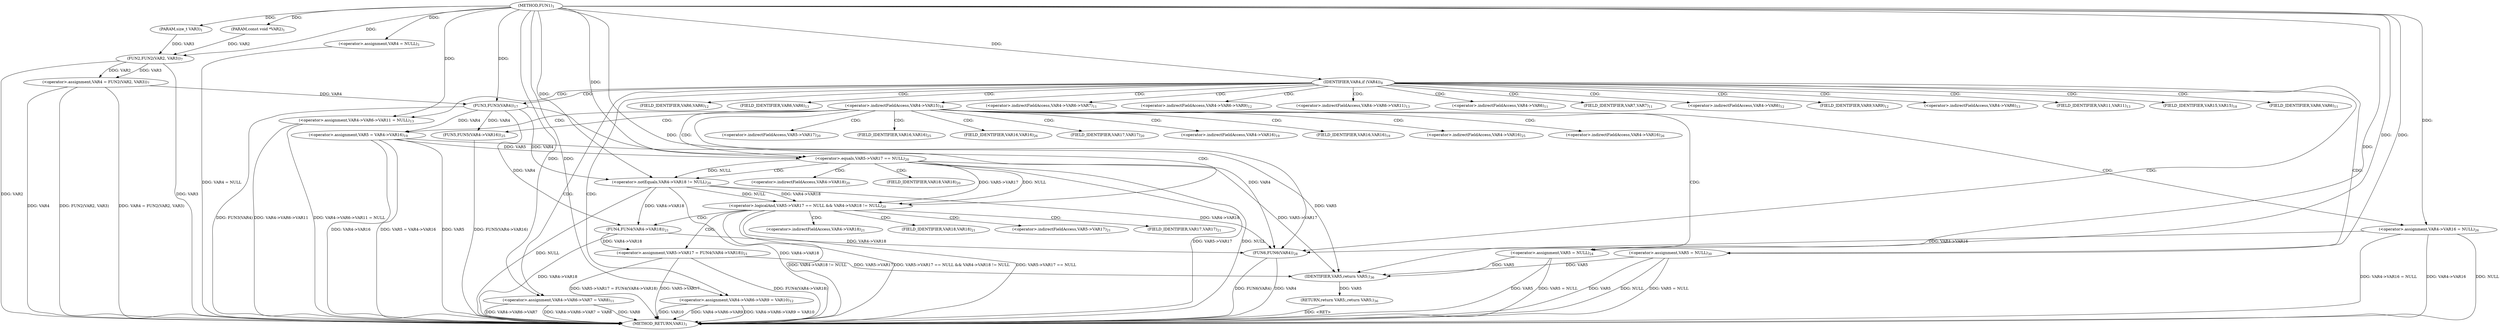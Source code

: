 digraph "FUN1" {  
"8" [label = <(METHOD,FUN1)<SUB>1</SUB>> ]
"102" [label = <(METHOD_RETURN,VAR1)<SUB>1</SUB>> ]
"9" [label = <(PARAM,const void *VAR2)<SUB>1</SUB>> ]
"10" [label = <(PARAM,size_t VAR3)<SUB>1</SUB>> ]
"13" [label = <(&lt;operator&gt;.assignment,VAR4 = NULL)<SUB>3</SUB>> ]
"17" [label = <(&lt;operator&gt;.assignment,VAR4 = FUN2(VAR2, VAR3))<SUB>7</SUB>> ]
"100" [label = <(RETURN,return VAR5;,return VAR5;)<SUB>36</SUB>> ]
"23" [label = <(IDENTIFIER,VAR4,if (VAR4))<SUB>8</SUB>> ]
"101" [label = <(IDENTIFIER,VAR5,return VAR5;)<SUB>36</SUB>> ]
"19" [label = <(FUN2,FUN2(VAR2, VAR3))<SUB>7</SUB>> ]
"25" [label = <(&lt;operator&gt;.assignment,VAR4-&gt;VAR6-&gt;VAR7 = VAR8)<SUB>11</SUB>> ]
"32" [label = <(&lt;operator&gt;.assignment,VAR4-&gt;VAR6-&gt;VAR9 = VAR10)<SUB>12</SUB>> ]
"39" [label = <(&lt;operator&gt;.assignment,VAR4-&gt;VAR6-&gt;VAR11 = NULL)<SUB>13</SUB>> ]
"46" [label = <(FUN3,FUN3(VAR4))<SUB>17</SUB>> ]
"93" [label = <(FUN6,FUN6(VAR4))<SUB>28</SUB>> ]
"97" [label = <(&lt;operator&gt;.assignment,VAR5 = NULL)<SUB>30</SUB>> ]
"53" [label = <(&lt;operator&gt;.assignment,VAR5 = VAR4-&gt;VAR16)<SUB>19</SUB>> ]
"59" [label = <(&lt;operator&gt;.logicalAnd,VAR5-&gt;VAR17 == NULL &amp;&amp; VAR4-&gt;VAR18 != NULL)<SUB>20</SUB>> ]
"81" [label = <(&lt;operator&gt;.assignment,VAR5 = NULL)<SUB>24</SUB>> ]
"84" [label = <(FUN5,FUN5(VAR4-&gt;VAR16))<SUB>25</SUB>> ]
"88" [label = <(&lt;operator&gt;.assignment,VAR4-&gt;VAR16 = NULL)<SUB>26</SUB>> ]
"71" [label = <(&lt;operator&gt;.assignment,VAR5-&gt;VAR17 = FUN4(VAR4-&gt;VAR18))<SUB>21</SUB>> ]
"60" [label = <(&lt;operator&gt;.equals,VAR5-&gt;VAR17 == NULL)<SUB>20</SUB>> ]
"65" [label = <(&lt;operator&gt;.notEquals,VAR4-&gt;VAR18 != NULL)<SUB>20</SUB>> ]
"75" [label = <(FUN4,FUN4(VAR4-&gt;VAR18))<SUB>21</SUB>> ]
"26" [label = <(&lt;operator&gt;.indirectFieldAccess,VAR4-&gt;VAR6-&gt;VAR7)<SUB>11</SUB>> ]
"33" [label = <(&lt;operator&gt;.indirectFieldAccess,VAR4-&gt;VAR6-&gt;VAR9)<SUB>12</SUB>> ]
"40" [label = <(&lt;operator&gt;.indirectFieldAccess,VAR4-&gt;VAR6-&gt;VAR11)<SUB>13</SUB>> ]
"49" [label = <(&lt;operator&gt;.indirectFieldAccess,VAR4-&gt;VAR15)<SUB>18</SUB>> ]
"27" [label = <(&lt;operator&gt;.indirectFieldAccess,VAR4-&gt;VAR6)<SUB>11</SUB>> ]
"30" [label = <(FIELD_IDENTIFIER,VAR7,VAR7)<SUB>11</SUB>> ]
"34" [label = <(&lt;operator&gt;.indirectFieldAccess,VAR4-&gt;VAR6)<SUB>12</SUB>> ]
"37" [label = <(FIELD_IDENTIFIER,VAR9,VAR9)<SUB>12</SUB>> ]
"41" [label = <(&lt;operator&gt;.indirectFieldAccess,VAR4-&gt;VAR6)<SUB>13</SUB>> ]
"44" [label = <(FIELD_IDENTIFIER,VAR11,VAR11)<SUB>13</SUB>> ]
"51" [label = <(FIELD_IDENTIFIER,VAR15,VAR15)<SUB>18</SUB>> ]
"29" [label = <(FIELD_IDENTIFIER,VAR6,VAR6)<SUB>11</SUB>> ]
"36" [label = <(FIELD_IDENTIFIER,VAR6,VAR6)<SUB>12</SUB>> ]
"43" [label = <(FIELD_IDENTIFIER,VAR6,VAR6)<SUB>13</SUB>> ]
"55" [label = <(&lt;operator&gt;.indirectFieldAccess,VAR4-&gt;VAR16)<SUB>19</SUB>> ]
"57" [label = <(FIELD_IDENTIFIER,VAR16,VAR16)<SUB>19</SUB>> ]
"85" [label = <(&lt;operator&gt;.indirectFieldAccess,VAR4-&gt;VAR16)<SUB>25</SUB>> ]
"89" [label = <(&lt;operator&gt;.indirectFieldAccess,VAR4-&gt;VAR16)<SUB>26</SUB>> ]
"61" [label = <(&lt;operator&gt;.indirectFieldAccess,VAR5-&gt;VAR17)<SUB>20</SUB>> ]
"66" [label = <(&lt;operator&gt;.indirectFieldAccess,VAR4-&gt;VAR18)<SUB>20</SUB>> ]
"72" [label = <(&lt;operator&gt;.indirectFieldAccess,VAR5-&gt;VAR17)<SUB>21</SUB>> ]
"87" [label = <(FIELD_IDENTIFIER,VAR16,VAR16)<SUB>25</SUB>> ]
"91" [label = <(FIELD_IDENTIFIER,VAR16,VAR16)<SUB>26</SUB>> ]
"63" [label = <(FIELD_IDENTIFIER,VAR17,VAR17)<SUB>20</SUB>> ]
"68" [label = <(FIELD_IDENTIFIER,VAR18,VAR18)<SUB>20</SUB>> ]
"74" [label = <(FIELD_IDENTIFIER,VAR17,VAR17)<SUB>21</SUB>> ]
"76" [label = <(&lt;operator&gt;.indirectFieldAccess,VAR4-&gt;VAR18)<SUB>21</SUB>> ]
"78" [label = <(FIELD_IDENTIFIER,VAR18,VAR18)<SUB>21</SUB>> ]
  "100" -> "102"  [ label = "DDG: &lt;RET&gt;"] 
  "13" -> "102"  [ label = "DDG: VAR4 = NULL"] 
  "17" -> "102"  [ label = "DDG: VAR4"] 
  "19" -> "102"  [ label = "DDG: VAR2"] 
  "19" -> "102"  [ label = "DDG: VAR3"] 
  "17" -> "102"  [ label = "DDG: FUN2(VAR2, VAR3)"] 
  "17" -> "102"  [ label = "DDG: VAR4 = FUN2(VAR2, VAR3)"] 
  "97" -> "102"  [ label = "DDG: VAR5"] 
  "97" -> "102"  [ label = "DDG: NULL"] 
  "97" -> "102"  [ label = "DDG: VAR5 = NULL"] 
  "25" -> "102"  [ label = "DDG: VAR4-&gt;VAR6-&gt;VAR7"] 
  "25" -> "102"  [ label = "DDG: VAR4-&gt;VAR6-&gt;VAR7 = VAR8"] 
  "32" -> "102"  [ label = "DDG: VAR4-&gt;VAR6-&gt;VAR9"] 
  "32" -> "102"  [ label = "DDG: VAR4-&gt;VAR6-&gt;VAR9 = VAR10"] 
  "39" -> "102"  [ label = "DDG: VAR4-&gt;VAR6-&gt;VAR11"] 
  "39" -> "102"  [ label = "DDG: VAR4-&gt;VAR6-&gt;VAR11 = NULL"] 
  "46" -> "102"  [ label = "DDG: FUN3(VAR4)"] 
  "81" -> "102"  [ label = "DDG: VAR5"] 
  "81" -> "102"  [ label = "DDG: VAR5 = NULL"] 
  "84" -> "102"  [ label = "DDG: FUN5(VAR4-&gt;VAR16)"] 
  "88" -> "102"  [ label = "DDG: VAR4-&gt;VAR16"] 
  "88" -> "102"  [ label = "DDG: NULL"] 
  "88" -> "102"  [ label = "DDG: VAR4-&gt;VAR16 = NULL"] 
  "53" -> "102"  [ label = "DDG: VAR5"] 
  "53" -> "102"  [ label = "DDG: VAR4-&gt;VAR16"] 
  "53" -> "102"  [ label = "DDG: VAR5 = VAR4-&gt;VAR16"] 
  "60" -> "102"  [ label = "DDG: VAR5-&gt;VAR17"] 
  "60" -> "102"  [ label = "DDG: NULL"] 
  "59" -> "102"  [ label = "DDG: VAR5-&gt;VAR17 == NULL"] 
  "65" -> "102"  [ label = "DDG: VAR4-&gt;VAR18"] 
  "65" -> "102"  [ label = "DDG: NULL"] 
  "59" -> "102"  [ label = "DDG: VAR4-&gt;VAR18 != NULL"] 
  "59" -> "102"  [ label = "DDG: VAR5-&gt;VAR17 == NULL &amp;&amp; VAR4-&gt;VAR18 != NULL"] 
  "71" -> "102"  [ label = "DDG: VAR5-&gt;VAR17"] 
  "75" -> "102"  [ label = "DDG: VAR4-&gt;VAR18"] 
  "71" -> "102"  [ label = "DDG: FUN4(VAR4-&gt;VAR18)"] 
  "71" -> "102"  [ label = "DDG: VAR5-&gt;VAR17 = FUN4(VAR4-&gt;VAR18)"] 
  "93" -> "102"  [ label = "DDG: VAR4"] 
  "93" -> "102"  [ label = "DDG: FUN6(VAR4)"] 
  "32" -> "102"  [ label = "DDG: VAR10"] 
  "25" -> "102"  [ label = "DDG: VAR8"] 
  "8" -> "9"  [ label = "DDG: "] 
  "8" -> "10"  [ label = "DDG: "] 
  "8" -> "13"  [ label = "DDG: "] 
  "19" -> "17"  [ label = "DDG: VAR2"] 
  "19" -> "17"  [ label = "DDG: VAR3"] 
  "101" -> "100"  [ label = "DDG: VAR5"] 
  "8" -> "23"  [ label = "DDG: "] 
  "71" -> "101"  [ label = "DDG: VAR5-&gt;VAR17"] 
  "60" -> "101"  [ label = "DDG: VAR5-&gt;VAR17"] 
  "97" -> "101"  [ label = "DDG: VAR5"] 
  "53" -> "101"  [ label = "DDG: VAR5"] 
  "81" -> "101"  [ label = "DDG: VAR5"] 
  "8" -> "101"  [ label = "DDG: "] 
  "9" -> "19"  [ label = "DDG: VAR2"] 
  "8" -> "19"  [ label = "DDG: "] 
  "10" -> "19"  [ label = "DDG: VAR3"] 
  "8" -> "25"  [ label = "DDG: "] 
  "8" -> "32"  [ label = "DDG: "] 
  "8" -> "39"  [ label = "DDG: "] 
  "17" -> "46"  [ label = "DDG: VAR4"] 
  "8" -> "46"  [ label = "DDG: "] 
  "46" -> "93"  [ label = "DDG: VAR4"] 
  "88" -> "93"  [ label = "DDG: VAR4-&gt;VAR16"] 
  "65" -> "93"  [ label = "DDG: VAR4-&gt;VAR18"] 
  "75" -> "93"  [ label = "DDG: VAR4-&gt;VAR18"] 
  "8" -> "93"  [ label = "DDG: "] 
  "8" -> "97"  [ label = "DDG: "] 
  "46" -> "53"  [ label = "DDG: VAR4"] 
  "8" -> "81"  [ label = "DDG: "] 
  "8" -> "88"  [ label = "DDG: "] 
  "60" -> "59"  [ label = "DDG: VAR5-&gt;VAR17"] 
  "60" -> "59"  [ label = "DDG: NULL"] 
  "65" -> "59"  [ label = "DDG: VAR4-&gt;VAR18"] 
  "65" -> "59"  [ label = "DDG: NULL"] 
  "75" -> "71"  [ label = "DDG: VAR4-&gt;VAR18"] 
  "46" -> "84"  [ label = "DDG: VAR4"] 
  "53" -> "60"  [ label = "DDG: VAR5"] 
  "8" -> "60"  [ label = "DDG: "] 
  "46" -> "65"  [ label = "DDG: VAR4"] 
  "60" -> "65"  [ label = "DDG: NULL"] 
  "8" -> "65"  [ label = "DDG: "] 
  "46" -> "75"  [ label = "DDG: VAR4"] 
  "65" -> "75"  [ label = "DDG: VAR4-&gt;VAR18"] 
  "23" -> "30"  [ label = "CDG: "] 
  "23" -> "34"  [ label = "CDG: "] 
  "23" -> "32"  [ label = "CDG: "] 
  "23" -> "49"  [ label = "CDG: "] 
  "23" -> "26"  [ label = "CDG: "] 
  "23" -> "51"  [ label = "CDG: "] 
  "23" -> "37"  [ label = "CDG: "] 
  "23" -> "46"  [ label = "CDG: "] 
  "23" -> "25"  [ label = "CDG: "] 
  "23" -> "27"  [ label = "CDG: "] 
  "23" -> "40"  [ label = "CDG: "] 
  "23" -> "29"  [ label = "CDG: "] 
  "23" -> "97"  [ label = "CDG: "] 
  "23" -> "44"  [ label = "CDG: "] 
  "23" -> "93"  [ label = "CDG: "] 
  "23" -> "43"  [ label = "CDG: "] 
  "23" -> "33"  [ label = "CDG: "] 
  "23" -> "36"  [ label = "CDG: "] 
  "23" -> "41"  [ label = "CDG: "] 
  "23" -> "39"  [ label = "CDG: "] 
  "49" -> "60"  [ label = "CDG: "] 
  "49" -> "57"  [ label = "CDG: "] 
  "49" -> "89"  [ label = "CDG: "] 
  "49" -> "81"  [ label = "CDG: "] 
  "49" -> "84"  [ label = "CDG: "] 
  "49" -> "85"  [ label = "CDG: "] 
  "49" -> "59"  [ label = "CDG: "] 
  "49" -> "87"  [ label = "CDG: "] 
  "49" -> "91"  [ label = "CDG: "] 
  "49" -> "61"  [ label = "CDG: "] 
  "49" -> "53"  [ label = "CDG: "] 
  "49" -> "88"  [ label = "CDG: "] 
  "49" -> "63"  [ label = "CDG: "] 
  "49" -> "55"  [ label = "CDG: "] 
  "59" -> "75"  [ label = "CDG: "] 
  "59" -> "72"  [ label = "CDG: "] 
  "59" -> "74"  [ label = "CDG: "] 
  "59" -> "76"  [ label = "CDG: "] 
  "59" -> "71"  [ label = "CDG: "] 
  "59" -> "78"  [ label = "CDG: "] 
  "60" -> "68"  [ label = "CDG: "] 
  "60" -> "66"  [ label = "CDG: "] 
  "60" -> "65"  [ label = "CDG: "] 
}
